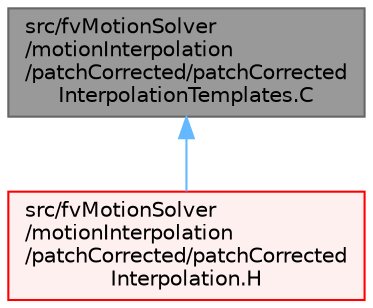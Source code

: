 digraph "src/fvMotionSolver/motionInterpolation/patchCorrected/patchCorrectedInterpolationTemplates.C"
{
 // LATEX_PDF_SIZE
  bgcolor="transparent";
  edge [fontname=Helvetica,fontsize=10,labelfontname=Helvetica,labelfontsize=10];
  node [fontname=Helvetica,fontsize=10,shape=box,height=0.2,width=0.4];
  Node1 [id="Node000001",label="src/fvMotionSolver\l/motionInterpolation\l/patchCorrected/patchCorrected\lInterpolationTemplates.C",height=0.2,width=0.4,color="gray40", fillcolor="grey60", style="filled", fontcolor="black",tooltip=" "];
  Node1 -> Node2 [id="edge1_Node000001_Node000002",dir="back",color="steelblue1",style="solid",tooltip=" "];
  Node2 [id="Node000002",label="src/fvMotionSolver\l/motionInterpolation\l/patchCorrected/patchCorrected\lInterpolation.H",height=0.2,width=0.4,color="red", fillcolor="#FFF0F0", style="filled",URL="$patchCorrectedInterpolation_8H.html",tooltip=" "];
}
